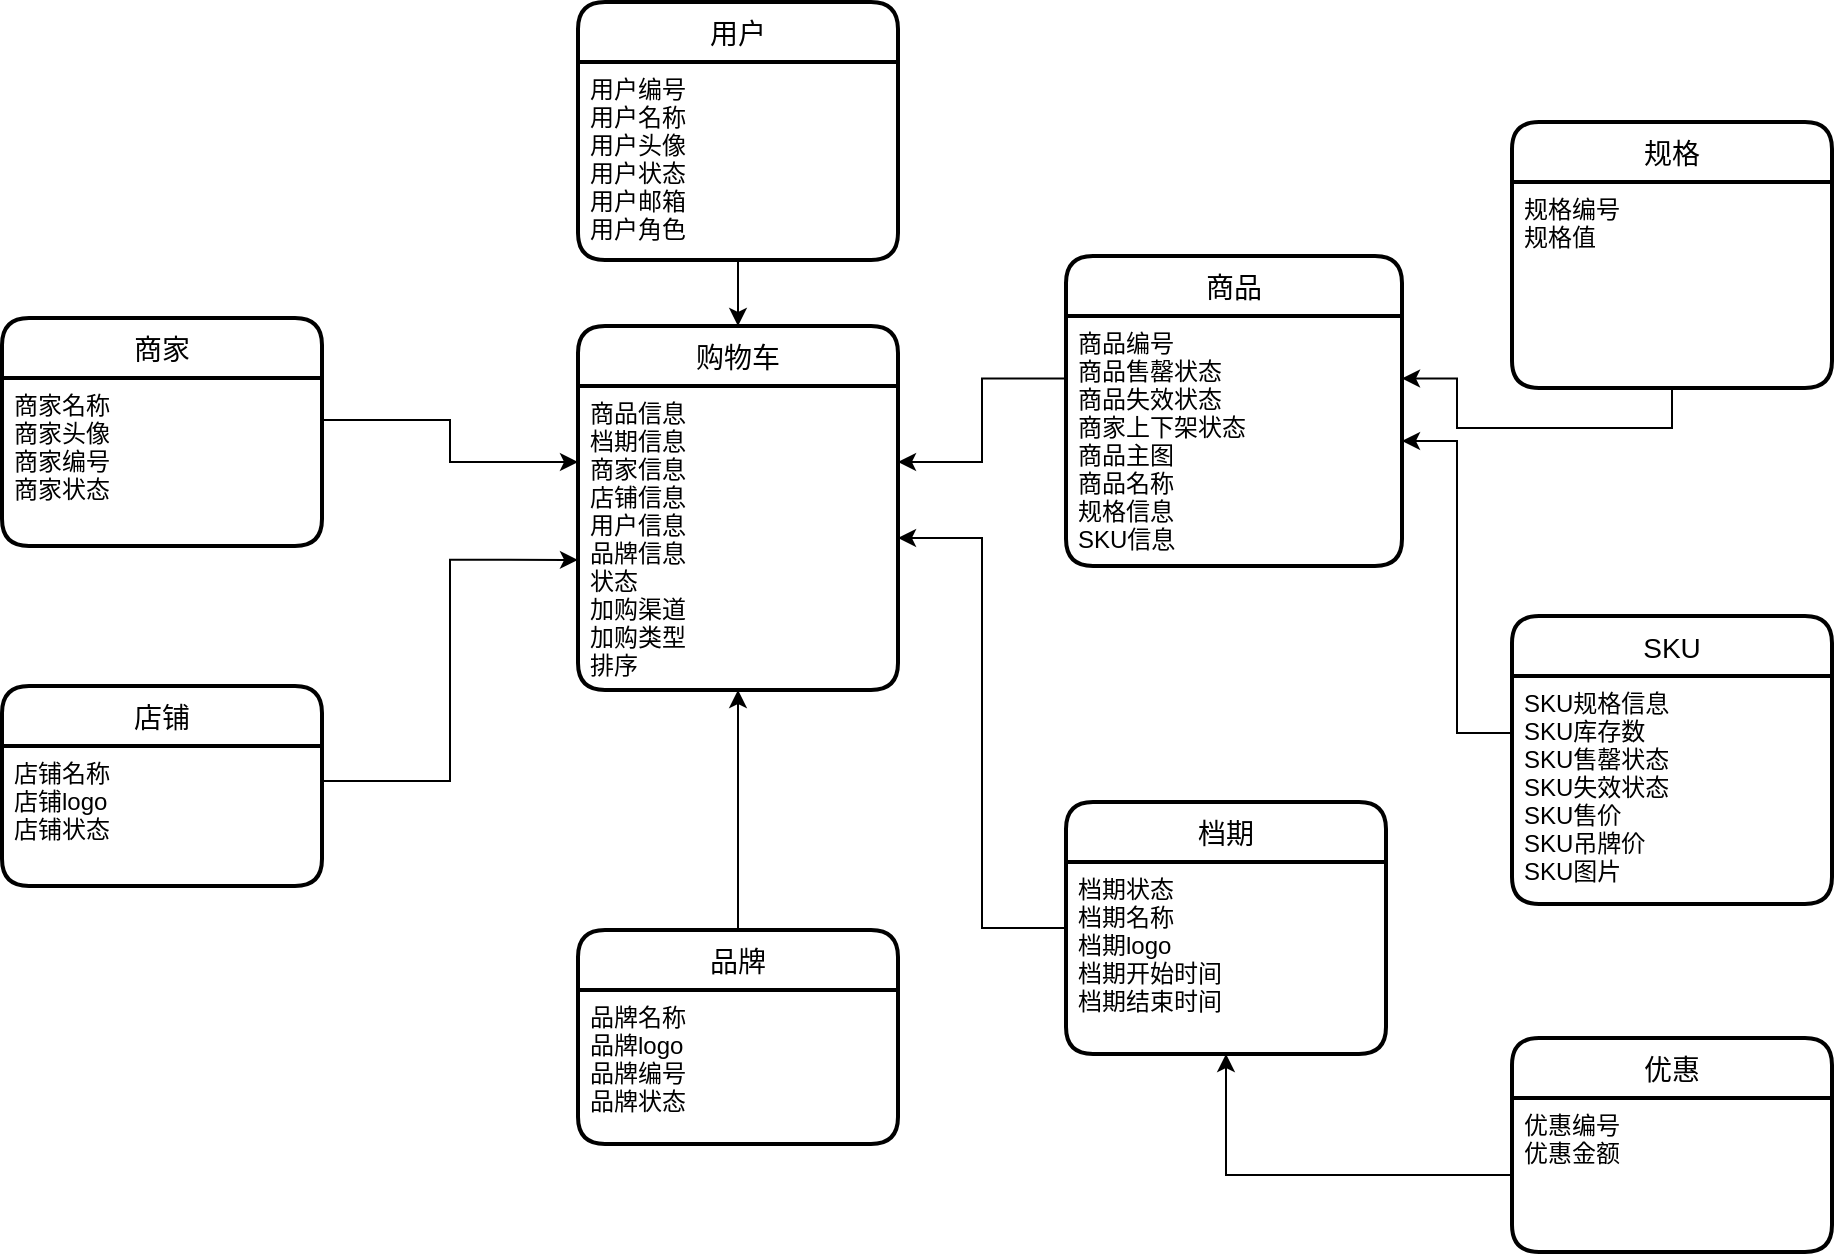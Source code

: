 <mxfile version="14.1.1" type="github">
  <diagram id="V3Xky8mkmhURfC1Skr-L" name="第 1 页">
    <mxGraphModel dx="1860" dy="1780" grid="0" gridSize="10" guides="1" tooltips="1" connect="1" arrows="1" fold="1" page="1" pageScale="1" pageWidth="827" pageHeight="1169" math="0" shadow="0">
      <root>
        <mxCell id="0" />
        <mxCell id="1" parent="0" />
        <mxCell id="dbq2Ga-Kx93OtKvGRiHQ-1" value="购物车" style="swimlane;childLayout=stackLayout;horizontal=1;startSize=30;horizontalStack=0;rounded=1;fontSize=14;fontStyle=0;strokeWidth=2;resizeParent=0;resizeLast=1;shadow=0;dashed=0;align=center;" vertex="1" parent="1">
          <mxGeometry x="224" y="162" width="160" height="182" as="geometry" />
        </mxCell>
        <mxCell id="dbq2Ga-Kx93OtKvGRiHQ-2" value="商品信息&#xa;档期信息&#xa;商家信息&#xa;店铺信息&#xa;用户信息&#xa;品牌信息&#xa;状态&#xa;加购渠道&#xa;加购类型&#xa;排序" style="align=left;strokeColor=none;fillColor=none;spacingLeft=4;fontSize=12;verticalAlign=top;resizable=0;rotatable=0;part=1;" vertex="1" parent="dbq2Ga-Kx93OtKvGRiHQ-1">
          <mxGeometry y="30" width="160" height="152" as="geometry" />
        </mxCell>
        <mxCell id="dbq2Ga-Kx93OtKvGRiHQ-5" value="商品" style="swimlane;childLayout=stackLayout;horizontal=1;startSize=30;horizontalStack=0;rounded=1;fontSize=14;fontStyle=0;strokeWidth=2;resizeParent=0;resizeLast=1;shadow=0;dashed=0;align=center;" vertex="1" parent="1">
          <mxGeometry x="468" y="127" width="168" height="155" as="geometry" />
        </mxCell>
        <mxCell id="dbq2Ga-Kx93OtKvGRiHQ-6" value="商品编号&#xa;商品售罄状态&#xa;商品失效状态&#xa;商家上下架状态&#xa;商品主图&#xa;商品名称&#xa;规格信息&#xa;SKU信息" style="align=left;strokeColor=none;fillColor=none;spacingLeft=4;fontSize=12;verticalAlign=top;resizable=0;rotatable=0;part=1;" vertex="1" parent="dbq2Ga-Kx93OtKvGRiHQ-5">
          <mxGeometry y="30" width="168" height="125" as="geometry" />
        </mxCell>
        <mxCell id="dbq2Ga-Kx93OtKvGRiHQ-26" style="edgeStyle=orthogonalEdgeStyle;rounded=0;orthogonalLoop=1;jettySize=auto;html=1;exitX=0;exitY=0.5;exitDx=0;exitDy=0;entryX=1;entryY=0.5;entryDx=0;entryDy=0;" edge="1" parent="1" source="dbq2Ga-Kx93OtKvGRiHQ-7" target="dbq2Ga-Kx93OtKvGRiHQ-2">
          <mxGeometry relative="1" as="geometry" />
        </mxCell>
        <mxCell id="dbq2Ga-Kx93OtKvGRiHQ-7" value="档期" style="swimlane;childLayout=stackLayout;horizontal=1;startSize=30;horizontalStack=0;rounded=1;fontSize=14;fontStyle=0;strokeWidth=2;resizeParent=0;resizeLast=1;shadow=0;dashed=0;align=center;" vertex="1" parent="1">
          <mxGeometry x="468" y="400" width="160" height="126" as="geometry" />
        </mxCell>
        <mxCell id="dbq2Ga-Kx93OtKvGRiHQ-8" value="档期状态&#xa;档期名称&#xa;档期logo&#xa;档期开始时间&#xa;档期结束时间" style="align=left;strokeColor=none;fillColor=none;spacingLeft=4;fontSize=12;verticalAlign=top;resizable=0;rotatable=0;part=1;" vertex="1" parent="dbq2Ga-Kx93OtKvGRiHQ-7">
          <mxGeometry y="30" width="160" height="96" as="geometry" />
        </mxCell>
        <mxCell id="dbq2Ga-Kx93OtKvGRiHQ-9" value="规格" style="swimlane;childLayout=stackLayout;horizontal=1;startSize=30;horizontalStack=0;rounded=1;fontSize=14;fontStyle=0;strokeWidth=2;resizeParent=0;resizeLast=1;shadow=0;dashed=0;align=center;" vertex="1" parent="1">
          <mxGeometry x="691" y="60" width="160" height="133" as="geometry" />
        </mxCell>
        <mxCell id="dbq2Ga-Kx93OtKvGRiHQ-10" value="规格编号&#xa;规格值" style="align=left;strokeColor=none;fillColor=none;spacingLeft=4;fontSize=12;verticalAlign=top;resizable=0;rotatable=0;part=1;" vertex="1" parent="dbq2Ga-Kx93OtKvGRiHQ-9">
          <mxGeometry y="30" width="160" height="103" as="geometry" />
        </mxCell>
        <mxCell id="dbq2Ga-Kx93OtKvGRiHQ-11" value="SKU" style="swimlane;childLayout=stackLayout;horizontal=1;startSize=30;horizontalStack=0;rounded=1;fontSize=14;fontStyle=0;strokeWidth=2;resizeParent=0;resizeLast=1;shadow=0;dashed=0;align=center;" vertex="1" parent="1">
          <mxGeometry x="691" y="307" width="160" height="144" as="geometry" />
        </mxCell>
        <mxCell id="dbq2Ga-Kx93OtKvGRiHQ-12" value="SKU规格信息&#xa;SKU库存数&#xa;SKU售罄状态&#xa;SKU失效状态&#xa;SKU售价&#xa;SKU吊牌价&#xa;SKU图片" style="align=left;strokeColor=none;fillColor=none;spacingLeft=4;fontSize=12;verticalAlign=top;resizable=0;rotatable=0;part=1;" vertex="1" parent="dbq2Ga-Kx93OtKvGRiHQ-11">
          <mxGeometry y="30" width="160" height="114" as="geometry" />
        </mxCell>
        <mxCell id="dbq2Ga-Kx93OtKvGRiHQ-14" value="商家" style="swimlane;childLayout=stackLayout;horizontal=1;startSize=30;horizontalStack=0;rounded=1;fontSize=14;fontStyle=0;strokeWidth=2;resizeParent=0;resizeLast=1;shadow=0;dashed=0;align=center;" vertex="1" parent="1">
          <mxGeometry x="-64" y="158" width="160" height="114" as="geometry" />
        </mxCell>
        <mxCell id="dbq2Ga-Kx93OtKvGRiHQ-15" value="商家名称&#xa;商家头像&#xa;商家编号&#xa;商家状态" style="align=left;strokeColor=none;fillColor=none;spacingLeft=4;fontSize=12;verticalAlign=top;resizable=0;rotatable=0;part=1;" vertex="1" parent="dbq2Ga-Kx93OtKvGRiHQ-14">
          <mxGeometry y="30" width="160" height="84" as="geometry" />
        </mxCell>
        <mxCell id="dbq2Ga-Kx93OtKvGRiHQ-16" value="店铺" style="swimlane;childLayout=stackLayout;horizontal=1;startSize=30;horizontalStack=0;rounded=1;fontSize=14;fontStyle=0;strokeWidth=2;resizeParent=0;resizeLast=1;shadow=0;dashed=0;align=center;" vertex="1" parent="1">
          <mxGeometry x="-64" y="342" width="160" height="100" as="geometry" />
        </mxCell>
        <mxCell id="dbq2Ga-Kx93OtKvGRiHQ-17" value="店铺名称&#xa;店铺logo&#xa;店铺状态" style="align=left;strokeColor=none;fillColor=none;spacingLeft=4;fontSize=12;verticalAlign=top;resizable=0;rotatable=0;part=1;" vertex="1" parent="dbq2Ga-Kx93OtKvGRiHQ-16">
          <mxGeometry y="30" width="160" height="70" as="geometry" />
        </mxCell>
        <mxCell id="dbq2Ga-Kx93OtKvGRiHQ-25" style="edgeStyle=orthogonalEdgeStyle;rounded=0;orthogonalLoop=1;jettySize=auto;html=1;exitX=0.5;exitY=0;exitDx=0;exitDy=0;entryX=0.5;entryY=1;entryDx=0;entryDy=0;" edge="1" parent="1" source="dbq2Ga-Kx93OtKvGRiHQ-18" target="dbq2Ga-Kx93OtKvGRiHQ-2">
          <mxGeometry relative="1" as="geometry" />
        </mxCell>
        <mxCell id="dbq2Ga-Kx93OtKvGRiHQ-18" value="品牌" style="swimlane;childLayout=stackLayout;horizontal=1;startSize=30;horizontalStack=0;rounded=1;fontSize=14;fontStyle=0;strokeWidth=2;resizeParent=0;resizeLast=1;shadow=0;dashed=0;align=center;" vertex="1" parent="1">
          <mxGeometry x="224" y="464" width="160" height="107" as="geometry" />
        </mxCell>
        <mxCell id="dbq2Ga-Kx93OtKvGRiHQ-19" value="品牌名称&#xa;品牌logo&#xa;品牌编号&#xa;品牌状态" style="align=left;strokeColor=none;fillColor=none;spacingLeft=4;fontSize=12;verticalAlign=top;resizable=0;rotatable=0;part=1;" vertex="1" parent="dbq2Ga-Kx93OtKvGRiHQ-18">
          <mxGeometry y="30" width="160" height="77" as="geometry" />
        </mxCell>
        <mxCell id="dbq2Ga-Kx93OtKvGRiHQ-20" value="用户" style="swimlane;childLayout=stackLayout;horizontal=1;startSize=30;horizontalStack=0;rounded=1;fontSize=14;fontStyle=0;strokeWidth=2;resizeParent=0;resizeLast=1;shadow=0;dashed=0;align=center;" vertex="1" parent="1">
          <mxGeometry x="224" width="160" height="129" as="geometry" />
        </mxCell>
        <mxCell id="dbq2Ga-Kx93OtKvGRiHQ-21" value="用户编号&#xa;用户名称&#xa;用户头像&#xa;用户状态&#xa;用户邮箱&#xa;用户角色" style="align=left;strokeColor=none;fillColor=none;spacingLeft=4;fontSize=12;verticalAlign=top;resizable=0;rotatable=0;part=1;" vertex="1" parent="dbq2Ga-Kx93OtKvGRiHQ-20">
          <mxGeometry y="30" width="160" height="99" as="geometry" />
        </mxCell>
        <mxCell id="dbq2Ga-Kx93OtKvGRiHQ-22" style="edgeStyle=orthogonalEdgeStyle;rounded=0;orthogonalLoop=1;jettySize=auto;html=1;exitX=1;exitY=0.25;exitDx=0;exitDy=0;entryX=0;entryY=0.25;entryDx=0;entryDy=0;" edge="1" parent="1" source="dbq2Ga-Kx93OtKvGRiHQ-15" target="dbq2Ga-Kx93OtKvGRiHQ-2">
          <mxGeometry relative="1" as="geometry" />
        </mxCell>
        <mxCell id="dbq2Ga-Kx93OtKvGRiHQ-23" style="edgeStyle=orthogonalEdgeStyle;rounded=0;orthogonalLoop=1;jettySize=auto;html=1;exitX=1;exitY=0.25;exitDx=0;exitDy=0;entryX=0;entryY=0.572;entryDx=0;entryDy=0;entryPerimeter=0;" edge="1" parent="1" source="dbq2Ga-Kx93OtKvGRiHQ-17" target="dbq2Ga-Kx93OtKvGRiHQ-2">
          <mxGeometry relative="1" as="geometry" />
        </mxCell>
        <mxCell id="dbq2Ga-Kx93OtKvGRiHQ-24" style="edgeStyle=orthogonalEdgeStyle;rounded=0;orthogonalLoop=1;jettySize=auto;html=1;exitX=0.5;exitY=1;exitDx=0;exitDy=0;" edge="1" parent="1" source="dbq2Ga-Kx93OtKvGRiHQ-21" target="dbq2Ga-Kx93OtKvGRiHQ-1">
          <mxGeometry relative="1" as="geometry" />
        </mxCell>
        <mxCell id="dbq2Ga-Kx93OtKvGRiHQ-27" style="edgeStyle=orthogonalEdgeStyle;rounded=0;orthogonalLoop=1;jettySize=auto;html=1;exitX=0;exitY=0.25;exitDx=0;exitDy=0;entryX=1;entryY=0.25;entryDx=0;entryDy=0;" edge="1" parent="1" source="dbq2Ga-Kx93OtKvGRiHQ-6" target="dbq2Ga-Kx93OtKvGRiHQ-2">
          <mxGeometry relative="1" as="geometry" />
        </mxCell>
        <mxCell id="dbq2Ga-Kx93OtKvGRiHQ-28" style="edgeStyle=orthogonalEdgeStyle;rounded=0;orthogonalLoop=1;jettySize=auto;html=1;exitX=0;exitY=0.25;exitDx=0;exitDy=0;entryX=1;entryY=0.5;entryDx=0;entryDy=0;" edge="1" parent="1" source="dbq2Ga-Kx93OtKvGRiHQ-12" target="dbq2Ga-Kx93OtKvGRiHQ-6">
          <mxGeometry relative="1" as="geometry" />
        </mxCell>
        <mxCell id="dbq2Ga-Kx93OtKvGRiHQ-29" style="edgeStyle=orthogonalEdgeStyle;rounded=0;orthogonalLoop=1;jettySize=auto;html=1;exitX=0.5;exitY=1;exitDx=0;exitDy=0;entryX=1;entryY=0.25;entryDx=0;entryDy=0;" edge="1" parent="1" source="dbq2Ga-Kx93OtKvGRiHQ-10" target="dbq2Ga-Kx93OtKvGRiHQ-6">
          <mxGeometry relative="1" as="geometry" />
        </mxCell>
        <mxCell id="dbq2Ga-Kx93OtKvGRiHQ-30" value="优惠" style="swimlane;childLayout=stackLayout;horizontal=1;startSize=30;horizontalStack=0;rounded=1;fontSize=14;fontStyle=0;strokeWidth=2;resizeParent=0;resizeLast=1;shadow=0;dashed=0;align=center;" vertex="1" parent="1">
          <mxGeometry x="691" y="518" width="160" height="107" as="geometry" />
        </mxCell>
        <mxCell id="dbq2Ga-Kx93OtKvGRiHQ-31" value="优惠编号&#xa;优惠金额" style="align=left;strokeColor=none;fillColor=none;spacingLeft=4;fontSize=12;verticalAlign=top;resizable=0;rotatable=0;part=1;" vertex="1" parent="dbq2Ga-Kx93OtKvGRiHQ-30">
          <mxGeometry y="30" width="160" height="77" as="geometry" />
        </mxCell>
        <mxCell id="dbq2Ga-Kx93OtKvGRiHQ-32" style="edgeStyle=orthogonalEdgeStyle;rounded=0;orthogonalLoop=1;jettySize=auto;html=1;exitX=0;exitY=0.5;exitDx=0;exitDy=0;entryX=0.5;entryY=1;entryDx=0;entryDy=0;" edge="1" parent="1" source="dbq2Ga-Kx93OtKvGRiHQ-31" target="dbq2Ga-Kx93OtKvGRiHQ-8">
          <mxGeometry relative="1" as="geometry" />
        </mxCell>
      </root>
    </mxGraphModel>
  </diagram>
</mxfile>
